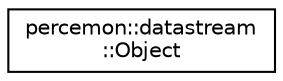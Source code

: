 digraph "Graphical Class Hierarchy"
{
 // LATEX_PDF_SIZE
  edge [fontname="Helvetica",fontsize="10",labelfontname="Helvetica",labelfontsize="10"];
  node [fontname="Helvetica",fontsize="10",shape=record];
  rankdir="LR";
  Node0 [label="percemon::datastream\l::Object",height=0.2,width=0.4,color="black", fillcolor="white", style="filled",URL="$structpercemon_1_1datastream_1_1Object.html",tooltip=" "];
}
